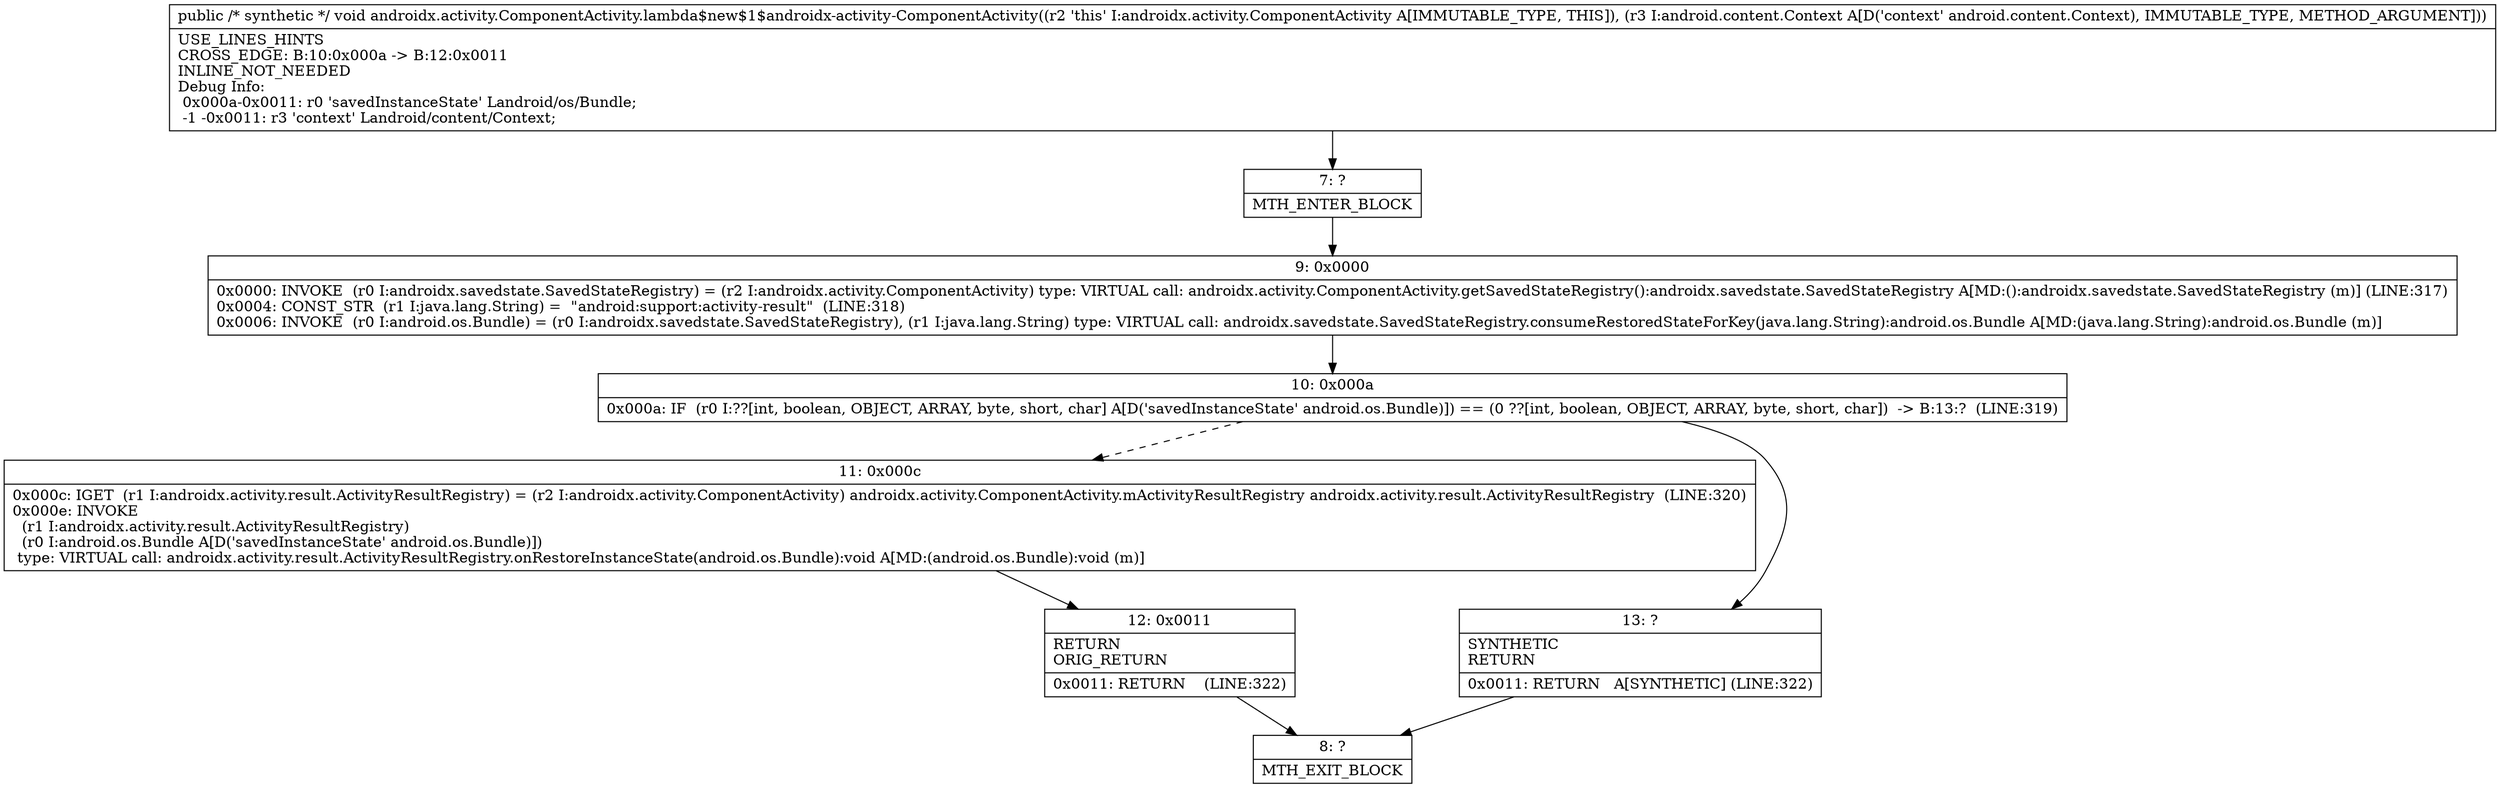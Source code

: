 digraph "CFG forandroidx.activity.ComponentActivity.lambda$new$1$androidx\-activity\-ComponentActivity(Landroid\/content\/Context;)V" {
Node_7 [shape=record,label="{7\:\ ?|MTH_ENTER_BLOCK\l}"];
Node_9 [shape=record,label="{9\:\ 0x0000|0x0000: INVOKE  (r0 I:androidx.savedstate.SavedStateRegistry) = (r2 I:androidx.activity.ComponentActivity) type: VIRTUAL call: androidx.activity.ComponentActivity.getSavedStateRegistry():androidx.savedstate.SavedStateRegistry A[MD:():androidx.savedstate.SavedStateRegistry (m)] (LINE:317)\l0x0004: CONST_STR  (r1 I:java.lang.String) =  \"android:support:activity\-result\"  (LINE:318)\l0x0006: INVOKE  (r0 I:android.os.Bundle) = (r0 I:androidx.savedstate.SavedStateRegistry), (r1 I:java.lang.String) type: VIRTUAL call: androidx.savedstate.SavedStateRegistry.consumeRestoredStateForKey(java.lang.String):android.os.Bundle A[MD:(java.lang.String):android.os.Bundle (m)]\l}"];
Node_10 [shape=record,label="{10\:\ 0x000a|0x000a: IF  (r0 I:??[int, boolean, OBJECT, ARRAY, byte, short, char] A[D('savedInstanceState' android.os.Bundle)]) == (0 ??[int, boolean, OBJECT, ARRAY, byte, short, char])  \-\> B:13:?  (LINE:319)\l}"];
Node_11 [shape=record,label="{11\:\ 0x000c|0x000c: IGET  (r1 I:androidx.activity.result.ActivityResultRegistry) = (r2 I:androidx.activity.ComponentActivity) androidx.activity.ComponentActivity.mActivityResultRegistry androidx.activity.result.ActivityResultRegistry  (LINE:320)\l0x000e: INVOKE  \l  (r1 I:androidx.activity.result.ActivityResultRegistry)\l  (r0 I:android.os.Bundle A[D('savedInstanceState' android.os.Bundle)])\l type: VIRTUAL call: androidx.activity.result.ActivityResultRegistry.onRestoreInstanceState(android.os.Bundle):void A[MD:(android.os.Bundle):void (m)]\l}"];
Node_12 [shape=record,label="{12\:\ 0x0011|RETURN\lORIG_RETURN\l|0x0011: RETURN    (LINE:322)\l}"];
Node_8 [shape=record,label="{8\:\ ?|MTH_EXIT_BLOCK\l}"];
Node_13 [shape=record,label="{13\:\ ?|SYNTHETIC\lRETURN\l|0x0011: RETURN   A[SYNTHETIC] (LINE:322)\l}"];
MethodNode[shape=record,label="{public \/* synthetic *\/ void androidx.activity.ComponentActivity.lambda$new$1$androidx\-activity\-ComponentActivity((r2 'this' I:androidx.activity.ComponentActivity A[IMMUTABLE_TYPE, THIS]), (r3 I:android.content.Context A[D('context' android.content.Context), IMMUTABLE_TYPE, METHOD_ARGUMENT]))  | USE_LINES_HINTS\lCROSS_EDGE: B:10:0x000a \-\> B:12:0x0011\lINLINE_NOT_NEEDED\lDebug Info:\l  0x000a\-0x0011: r0 'savedInstanceState' Landroid\/os\/Bundle;\l  \-1 \-0x0011: r3 'context' Landroid\/content\/Context;\l}"];
MethodNode -> Node_7;Node_7 -> Node_9;
Node_9 -> Node_10;
Node_10 -> Node_11[style=dashed];
Node_10 -> Node_13;
Node_11 -> Node_12;
Node_12 -> Node_8;
Node_13 -> Node_8;
}

